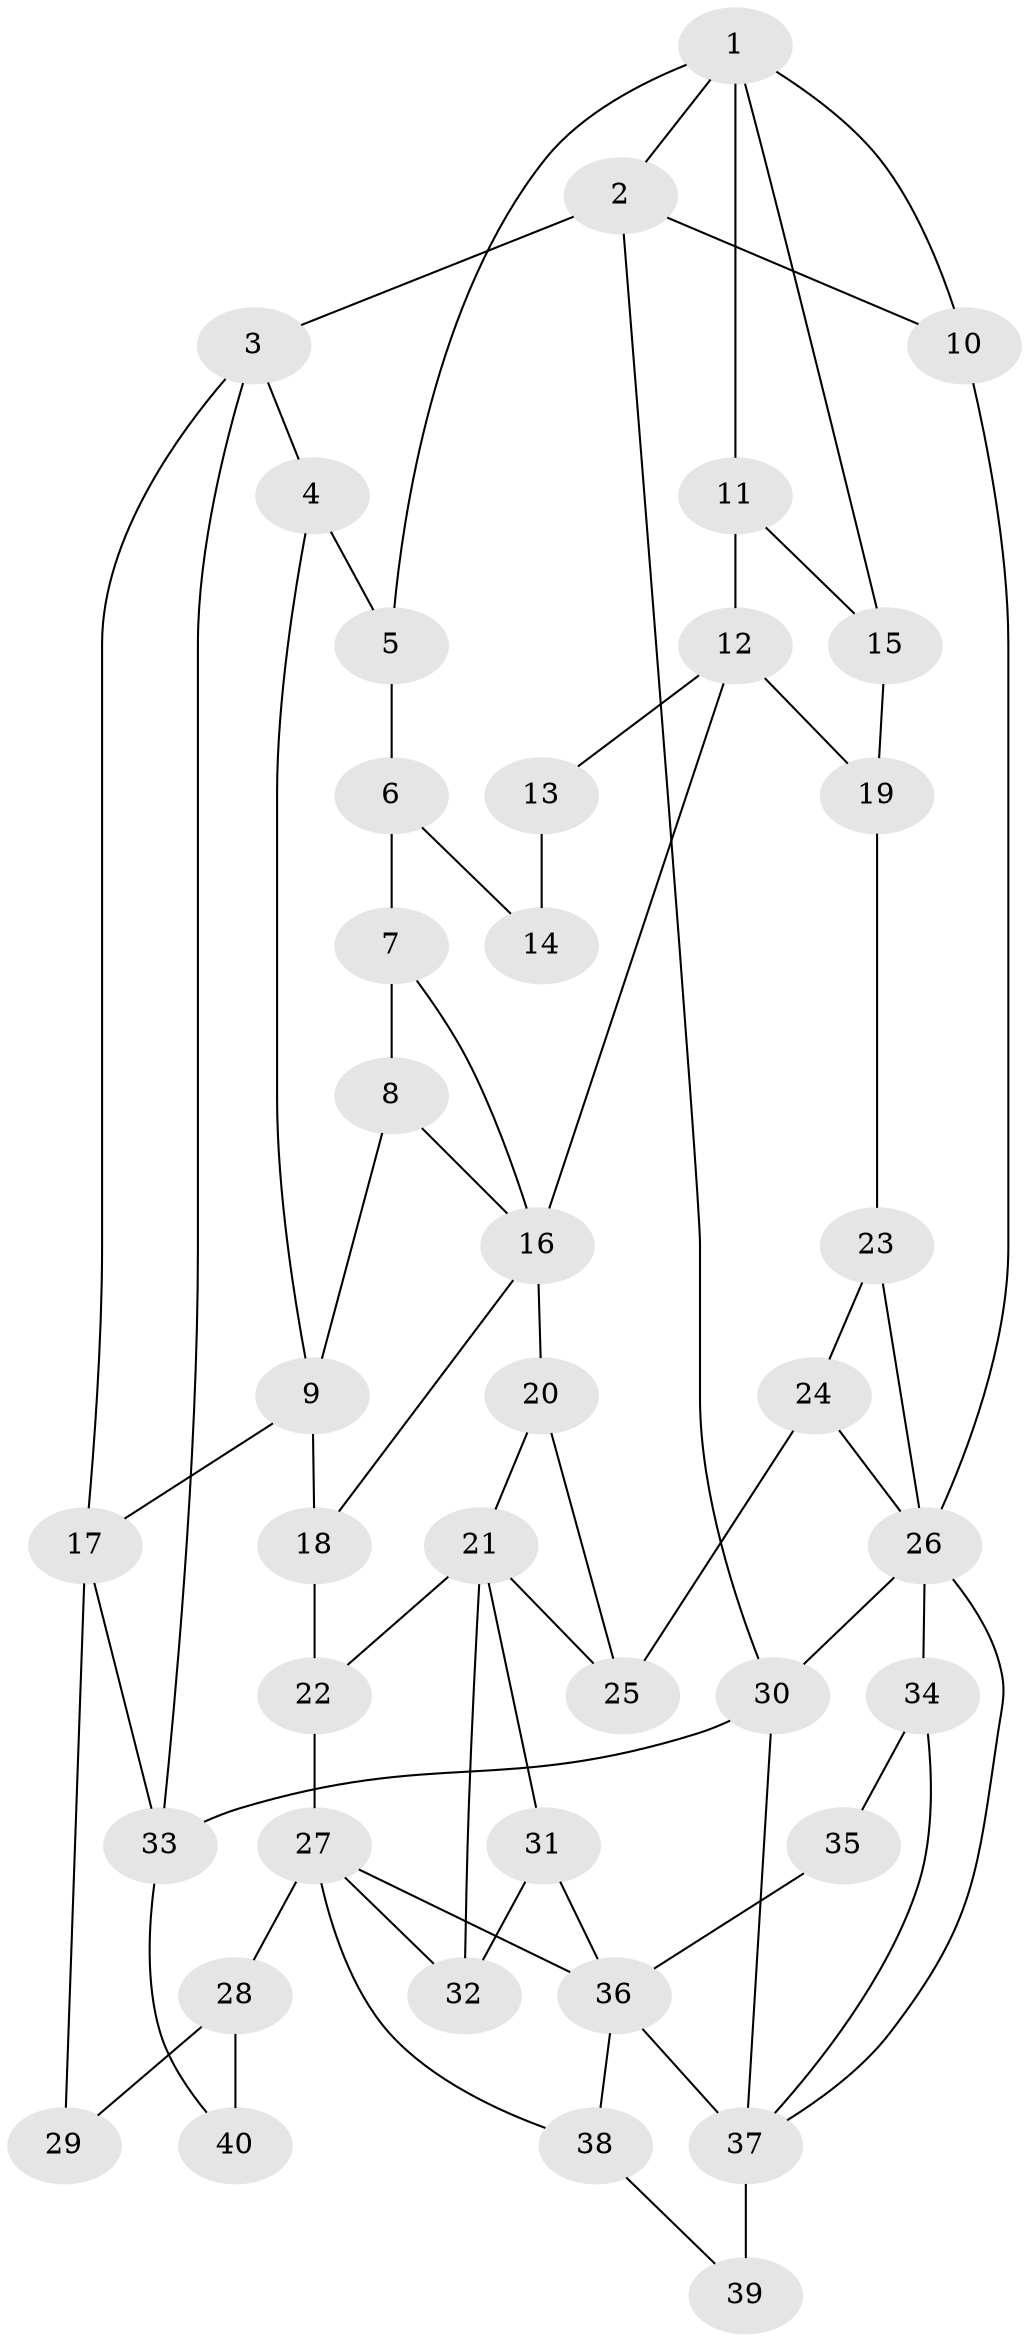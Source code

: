 // original degree distribution, {3: 0.025, 6: 0.2, 4: 0.225, 5: 0.55}
// Generated by graph-tools (version 1.1) at 2025/54/03/04/25 22:54:26]
// undirected, 40 vertices, 68 edges
graph export_dot {
  node [color=gray90,style=filled];
  1;
  2;
  3;
  4;
  5;
  6;
  7;
  8;
  9;
  10;
  11;
  12;
  13;
  14;
  15;
  16;
  17;
  18;
  19;
  20;
  21;
  22;
  23;
  24;
  25;
  26;
  27;
  28;
  29;
  30;
  31;
  32;
  33;
  34;
  35;
  36;
  37;
  38;
  39;
  40;
  1 -- 2 [weight=1.0];
  1 -- 5 [weight=1.0];
  1 -- 10 [weight=1.0];
  1 -- 11 [weight=1.0];
  1 -- 15 [weight=1.0];
  2 -- 3 [weight=1.0];
  2 -- 10 [weight=1.0];
  2 -- 30 [weight=1.0];
  3 -- 4 [weight=1.0];
  3 -- 17 [weight=1.0];
  3 -- 33 [weight=1.0];
  4 -- 5 [weight=1.0];
  4 -- 9 [weight=1.0];
  5 -- 6 [weight=2.0];
  6 -- 7 [weight=2.0];
  6 -- 14 [weight=2.0];
  7 -- 8 [weight=1.0];
  7 -- 16 [weight=1.0];
  8 -- 9 [weight=1.0];
  8 -- 16 [weight=1.0];
  9 -- 17 [weight=2.0];
  9 -- 18 [weight=1.0];
  10 -- 26 [weight=1.0];
  11 -- 12 [weight=1.0];
  11 -- 15 [weight=1.0];
  12 -- 13 [weight=2.0];
  12 -- 16 [weight=2.0];
  12 -- 19 [weight=1.0];
  13 -- 14 [weight=1.0];
  15 -- 19 [weight=1.0];
  16 -- 18 [weight=1.0];
  16 -- 20 [weight=1.0];
  17 -- 29 [weight=2.0];
  17 -- 33 [weight=1.0];
  18 -- 22 [weight=1.0];
  19 -- 23 [weight=1.0];
  20 -- 21 [weight=1.0];
  20 -- 25 [weight=1.0];
  21 -- 22 [weight=2.0];
  21 -- 25 [weight=1.0];
  21 -- 31 [weight=1.0];
  21 -- 32 [weight=1.0];
  22 -- 27 [weight=1.0];
  23 -- 24 [weight=1.0];
  23 -- 26 [weight=1.0];
  24 -- 25 [weight=1.0];
  24 -- 26 [weight=1.0];
  26 -- 30 [weight=1.0];
  26 -- 34 [weight=1.0];
  26 -- 37 [weight=1.0];
  27 -- 28 [weight=2.0];
  27 -- 32 [weight=1.0];
  27 -- 36 [weight=1.0];
  27 -- 38 [weight=1.0];
  28 -- 29 [weight=2.0];
  28 -- 40 [weight=2.0];
  30 -- 33 [weight=1.0];
  30 -- 37 [weight=1.0];
  31 -- 32 [weight=1.0];
  31 -- 36 [weight=1.0];
  33 -- 40 [weight=1.0];
  34 -- 35 [weight=1.0];
  34 -- 37 [weight=1.0];
  35 -- 36 [weight=2.0];
  36 -- 37 [weight=1.0];
  36 -- 38 [weight=1.0];
  37 -- 39 [weight=2.0];
  38 -- 39 [weight=1.0];
}
